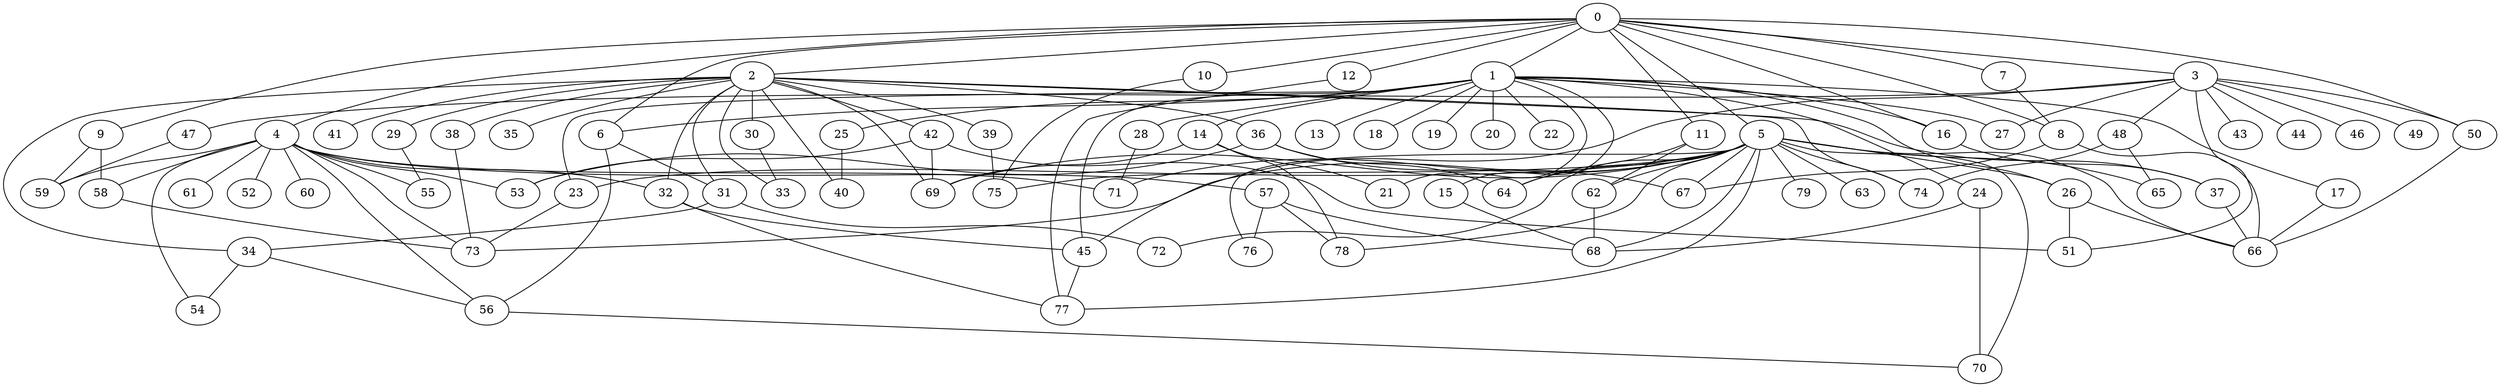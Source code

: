 
graph graphname {
    0 -- 1
0 -- 2
0 -- 3
0 -- 4
0 -- 5
0 -- 6
0 -- 7
0 -- 8
0 -- 9
0 -- 10
0 -- 11
0 -- 12
0 -- 16
0 -- 50
1 -- 13
1 -- 14
1 -- 15
1 -- 16
1 -- 17
1 -- 18
1 -- 19
1 -- 20
1 -- 21
1 -- 22
1 -- 23
1 -- 24
1 -- 25
1 -- 26
1 -- 27
1 -- 28
1 -- 6
1 -- 45
2 -- 32
2 -- 34
2 -- 35
2 -- 36
2 -- 37
2 -- 38
2 -- 33
2 -- 40
2 -- 41
2 -- 42
2 -- 39
2 -- 29
2 -- 30
2 -- 31
2 -- 74
2 -- 69
3 -- 43
3 -- 44
3 -- 45
3 -- 46
3 -- 47
3 -- 48
3 -- 49
3 -- 50
3 -- 51
3 -- 27
4 -- 52
4 -- 53
4 -- 54
4 -- 55
4 -- 56
4 -- 57
4 -- 58
4 -- 59
4 -- 60
4 -- 61
4 -- 71
4 -- 73
4 -- 32
5 -- 64
5 -- 66
5 -- 67
5 -- 68
5 -- 69
5 -- 70
5 -- 65
5 -- 72
5 -- 73
5 -- 74
5 -- 71
5 -- 76
5 -- 77
5 -- 78
5 -- 79
5 -- 75
5 -- 62
5 -- 63
5 -- 23
5 -- 26
6 -- 31
6 -- 56
7 -- 8
8 -- 66
8 -- 67
9 -- 59
9 -- 58
10 -- 75
11 -- 64
11 -- 62
12 -- 77
14 -- 69
14 -- 21
14 -- 78
15 -- 68
16 -- 37
17 -- 66
23 -- 73
24 -- 70
24 -- 68
25 -- 40
26 -- 51
26 -- 66
28 -- 71
29 -- 55
30 -- 33
31 -- 72
31 -- 34
32 -- 45
32 -- 77
34 -- 56
34 -- 54
36 -- 53
36 -- 67
36 -- 64
37 -- 66
38 -- 73
39 -- 75
42 -- 69
42 -- 53
42 -- 51
45 -- 77
47 -- 59
48 -- 74
48 -- 65
50 -- 66
56 -- 70
57 -- 68
57 -- 78
57 -- 76
58 -- 73
62 -- 68

}
